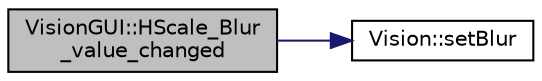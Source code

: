 digraph "VisionGUI::HScale_Blur_value_changed"
{
 // INTERACTIVE_SVG=YES
  edge [fontname="Helvetica",fontsize="10",labelfontname="Helvetica",labelfontsize="10"];
  node [fontname="Helvetica",fontsize="10",shape=record];
  rankdir="LR";
  Node168 [label="VisionGUI::HScale_Blur\l_value_changed",height=0.2,width=0.4,color="black", fillcolor="grey75", style="filled", fontcolor="black"];
  Node168 -> Node169 [color="midnightblue",fontsize="10",style="solid",fontname="Helvetica"];
  Node169 [label="Vision::setBlur",height=0.2,width=0.4,color="black", fillcolor="white", style="filled",URL="$class_vision.html#aa40b48aebdf61dfda490fbc2620d2ac3"];
}
